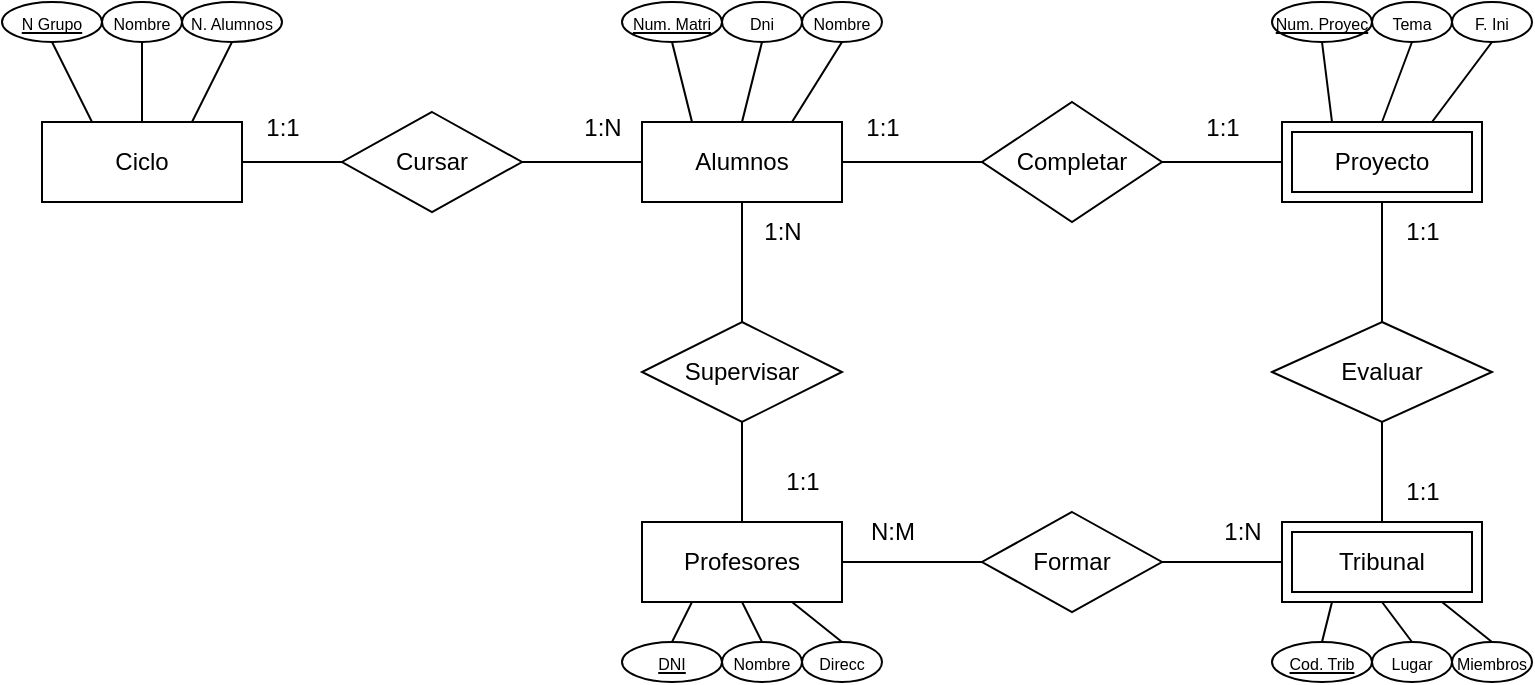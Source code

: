 <mxfile version="24.7.8">
  <diagram id="R2lEEEUBdFMjLlhIrx00" name="Page-1">
    <mxGraphModel dx="1035" dy="626" grid="1" gridSize="10" guides="1" tooltips="1" connect="1" arrows="1" fold="1" page="1" pageScale="1" pageWidth="850" pageHeight="1100" math="0" shadow="0" extFonts="Permanent Marker^https://fonts.googleapis.com/css?family=Permanent+Marker">
      <root>
        <mxCell id="0" />
        <mxCell id="1" parent="0" />
        <mxCell id="EoM2yVk25Wv87Vjmri1m-1" value="Alumnos" style="whiteSpace=wrap;html=1;align=center;" vertex="1" parent="1">
          <mxGeometry x="340" y="200" width="100" height="40" as="geometry" />
        </mxCell>
        <mxCell id="EoM2yVk25Wv87Vjmri1m-3" value="Ciclo" style="whiteSpace=wrap;html=1;align=center;" vertex="1" parent="1">
          <mxGeometry x="40" y="200" width="100" height="40" as="geometry" />
        </mxCell>
        <mxCell id="EoM2yVk25Wv87Vjmri1m-4" value="Profesores" style="whiteSpace=wrap;html=1;align=center;" vertex="1" parent="1">
          <mxGeometry x="340" y="400" width="100" height="40" as="geometry" />
        </mxCell>
        <mxCell id="EoM2yVk25Wv87Vjmri1m-6" value="Cursar" style="shape=rhombus;perimeter=rhombusPerimeter;whiteSpace=wrap;html=1;align=center;" vertex="1" parent="1">
          <mxGeometry x="190" y="195" width="90" height="50" as="geometry" />
        </mxCell>
        <mxCell id="EoM2yVk25Wv87Vjmri1m-7" value="Completar" style="shape=rhombus;perimeter=rhombusPerimeter;whiteSpace=wrap;html=1;align=center;" vertex="1" parent="1">
          <mxGeometry x="510" y="190" width="90" height="60" as="geometry" />
        </mxCell>
        <mxCell id="EoM2yVk25Wv87Vjmri1m-8" value="Supervisar" style="shape=rhombus;perimeter=rhombusPerimeter;whiteSpace=wrap;html=1;align=center;" vertex="1" parent="1">
          <mxGeometry x="340" y="300" width="100" height="50" as="geometry" />
        </mxCell>
        <mxCell id="EoM2yVk25Wv87Vjmri1m-9" value="Formar" style="shape=rhombus;perimeter=rhombusPerimeter;whiteSpace=wrap;html=1;align=center;" vertex="1" parent="1">
          <mxGeometry x="510" y="395" width="90" height="50" as="geometry" />
        </mxCell>
        <mxCell id="EoM2yVk25Wv87Vjmri1m-10" value="" style="endArrow=none;html=1;rounded=0;exitX=1;exitY=0.5;exitDx=0;exitDy=0;entryX=0;entryY=0.5;entryDx=0;entryDy=0;" edge="1" parent="1" source="EoM2yVk25Wv87Vjmri1m-7" target="EoM2yVk25Wv87Vjmri1m-36">
          <mxGeometry relative="1" as="geometry">
            <mxPoint x="370" y="260" as="sourcePoint" />
            <mxPoint x="650" y="220" as="targetPoint" />
          </mxGeometry>
        </mxCell>
        <mxCell id="EoM2yVk25Wv87Vjmri1m-11" value="" style="endArrow=none;html=1;rounded=0;exitX=1;exitY=0.5;exitDx=0;exitDy=0;entryX=0;entryY=0.5;entryDx=0;entryDy=0;" edge="1" parent="1" source="EoM2yVk25Wv87Vjmri1m-1" target="EoM2yVk25Wv87Vjmri1m-7">
          <mxGeometry relative="1" as="geometry">
            <mxPoint x="370" y="260" as="sourcePoint" />
            <mxPoint x="530" y="260" as="targetPoint" />
          </mxGeometry>
        </mxCell>
        <mxCell id="EoM2yVk25Wv87Vjmri1m-12" value="" style="endArrow=none;html=1;rounded=0;exitX=1;exitY=0.5;exitDx=0;exitDy=0;entryX=0;entryY=0.5;entryDx=0;entryDy=0;" edge="1" parent="1" source="EoM2yVk25Wv87Vjmri1m-6" target="EoM2yVk25Wv87Vjmri1m-1">
          <mxGeometry relative="1" as="geometry">
            <mxPoint x="370" y="260" as="sourcePoint" />
            <mxPoint x="530" y="260" as="targetPoint" />
          </mxGeometry>
        </mxCell>
        <mxCell id="EoM2yVk25Wv87Vjmri1m-13" value="" style="endArrow=none;html=1;rounded=0;exitX=1;exitY=0.5;exitDx=0;exitDy=0;entryX=0;entryY=0.5;entryDx=0;entryDy=0;" edge="1" parent="1" source="EoM2yVk25Wv87Vjmri1m-3" target="EoM2yVk25Wv87Vjmri1m-6">
          <mxGeometry relative="1" as="geometry">
            <mxPoint x="370" y="260" as="sourcePoint" />
            <mxPoint x="530" y="260" as="targetPoint" />
          </mxGeometry>
        </mxCell>
        <mxCell id="EoM2yVk25Wv87Vjmri1m-14" value="" style="endArrow=none;html=1;rounded=0;entryX=0;entryY=0.5;entryDx=0;entryDy=0;exitX=1;exitY=0.5;exitDx=0;exitDy=0;" edge="1" parent="1" source="EoM2yVk25Wv87Vjmri1m-9" target="EoM2yVk25Wv87Vjmri1m-37">
          <mxGeometry relative="1" as="geometry">
            <mxPoint x="93" y="400" as="sourcePoint" />
            <mxPoint x="660" y="420" as="targetPoint" />
          </mxGeometry>
        </mxCell>
        <mxCell id="EoM2yVk25Wv87Vjmri1m-15" value="" style="endArrow=none;html=1;rounded=0;entryX=1;entryY=0.5;entryDx=0;entryDy=0;exitX=0;exitY=0.5;exitDx=0;exitDy=0;" edge="1" parent="1" source="EoM2yVk25Wv87Vjmri1m-9" target="EoM2yVk25Wv87Vjmri1m-4">
          <mxGeometry relative="1" as="geometry">
            <mxPoint x="330" y="420" as="sourcePoint" />
            <mxPoint x="290" y="420" as="targetPoint" />
          </mxGeometry>
        </mxCell>
        <mxCell id="EoM2yVk25Wv87Vjmri1m-16" value="" style="endArrow=none;html=1;rounded=0;entryX=0.5;entryY=1;entryDx=0;entryDy=0;exitX=0.5;exitY=0;exitDx=0;exitDy=0;" edge="1" parent="1" source="EoM2yVk25Wv87Vjmri1m-4" target="EoM2yVk25Wv87Vjmri1m-8">
          <mxGeometry relative="1" as="geometry">
            <mxPoint x="370" y="260" as="sourcePoint" />
            <mxPoint x="530" y="260" as="targetPoint" />
          </mxGeometry>
        </mxCell>
        <mxCell id="EoM2yVk25Wv87Vjmri1m-17" value="" style="endArrow=none;html=1;rounded=0;exitX=0.5;exitY=1;exitDx=0;exitDy=0;entryX=0.5;entryY=0;entryDx=0;entryDy=0;" edge="1" parent="1" source="EoM2yVk25Wv87Vjmri1m-1" target="EoM2yVk25Wv87Vjmri1m-8">
          <mxGeometry relative="1" as="geometry">
            <mxPoint x="370" y="260" as="sourcePoint" />
            <mxPoint x="530" y="260" as="targetPoint" />
          </mxGeometry>
        </mxCell>
        <mxCell id="EoM2yVk25Wv87Vjmri1m-18" value="1:1" style="text;html=1;align=center;verticalAlign=middle;resizable=0;points=[];autosize=1;strokeColor=none;fillColor=none;" vertex="1" parent="1">
          <mxGeometry x="440" y="188" width="40" height="30" as="geometry" />
        </mxCell>
        <mxCell id="EoM2yVk25Wv87Vjmri1m-19" value="1:1" style="text;html=1;align=center;verticalAlign=middle;resizable=0;points=[];autosize=1;strokeColor=none;fillColor=none;" vertex="1" parent="1">
          <mxGeometry x="610" y="188" width="40" height="30" as="geometry" />
        </mxCell>
        <mxCell id="EoM2yVk25Wv87Vjmri1m-20" value="1:1" style="text;html=1;align=center;verticalAlign=middle;resizable=0;points=[];autosize=1;strokeColor=none;fillColor=none;" vertex="1" parent="1">
          <mxGeometry x="400" y="365" width="40" height="30" as="geometry" />
        </mxCell>
        <mxCell id="EoM2yVk25Wv87Vjmri1m-21" value="1:1" style="text;html=1;align=center;verticalAlign=middle;resizable=0;points=[];autosize=1;strokeColor=none;fillColor=none;" vertex="1" parent="1">
          <mxGeometry x="140" y="188" width="40" height="30" as="geometry" />
        </mxCell>
        <mxCell id="EoM2yVk25Wv87Vjmri1m-22" value="1:N" style="text;html=1;align=center;verticalAlign=middle;resizable=0;points=[];autosize=1;strokeColor=none;fillColor=none;" vertex="1" parent="1">
          <mxGeometry x="300" y="188" width="40" height="30" as="geometry" />
        </mxCell>
        <mxCell id="EoM2yVk25Wv87Vjmri1m-23" value="1:N" style="text;html=1;align=center;verticalAlign=middle;resizable=0;points=[];autosize=1;strokeColor=none;fillColor=none;" vertex="1" parent="1">
          <mxGeometry x="390" y="240" width="40" height="30" as="geometry" />
        </mxCell>
        <mxCell id="EoM2yVk25Wv87Vjmri1m-24" value="1:N" style="text;html=1;align=center;verticalAlign=middle;resizable=0;points=[];autosize=1;strokeColor=none;fillColor=none;" vertex="1" parent="1">
          <mxGeometry x="620" y="390" width="40" height="30" as="geometry" />
        </mxCell>
        <mxCell id="EoM2yVk25Wv87Vjmri1m-25" value="N:M" style="text;html=1;align=center;verticalAlign=middle;resizable=0;points=[];autosize=1;strokeColor=none;fillColor=none;" vertex="1" parent="1">
          <mxGeometry x="440" y="390" width="50" height="30" as="geometry" />
        </mxCell>
        <mxCell id="EoM2yVk25Wv87Vjmri1m-26" value="&lt;font style=&quot;font-size: 8px;&quot;&gt;Num. Matri&lt;/font&gt;" style="ellipse;whiteSpace=wrap;html=1;align=center;fontStyle=4;" vertex="1" parent="1">
          <mxGeometry x="330" y="140" width="50" height="20" as="geometry" />
        </mxCell>
        <mxCell id="EoM2yVk25Wv87Vjmri1m-29" value="&lt;font style=&quot;font-size: 8px;&quot;&gt;DNI&lt;/font&gt;" style="ellipse;whiteSpace=wrap;html=1;align=center;fontStyle=4;" vertex="1" parent="1">
          <mxGeometry x="330" y="460" width="50" height="20" as="geometry" />
        </mxCell>
        <mxCell id="EoM2yVk25Wv87Vjmri1m-30" value="Evaluar" style="shape=rhombus;perimeter=rhombusPerimeter;whiteSpace=wrap;html=1;align=center;" vertex="1" parent="1">
          <mxGeometry x="655" y="300" width="110" height="50" as="geometry" />
        </mxCell>
        <mxCell id="EoM2yVk25Wv87Vjmri1m-31" value="" style="endArrow=none;html=1;rounded=0;entryX=0.5;entryY=1;entryDx=0;entryDy=0;exitX=0.5;exitY=0;exitDx=0;exitDy=0;" edge="1" parent="1" source="EoM2yVk25Wv87Vjmri1m-37" target="EoM2yVk25Wv87Vjmri1m-30">
          <mxGeometry relative="1" as="geometry">
            <mxPoint x="710" y="400" as="sourcePoint" />
            <mxPoint x="530" y="280" as="targetPoint" />
          </mxGeometry>
        </mxCell>
        <mxCell id="EoM2yVk25Wv87Vjmri1m-32" value="" style="endArrow=none;html=1;rounded=0;entryX=0.5;entryY=1;entryDx=0;entryDy=0;exitX=0.5;exitY=0;exitDx=0;exitDy=0;" edge="1" parent="1" source="EoM2yVk25Wv87Vjmri1m-30" target="EoM2yVk25Wv87Vjmri1m-36">
          <mxGeometry relative="1" as="geometry">
            <mxPoint x="370" y="280" as="sourcePoint" />
            <mxPoint x="710" y="250" as="targetPoint" />
          </mxGeometry>
        </mxCell>
        <mxCell id="EoM2yVk25Wv87Vjmri1m-33" value="1:1" style="text;html=1;align=center;verticalAlign=middle;resizable=0;points=[];autosize=1;strokeColor=none;fillColor=none;" vertex="1" parent="1">
          <mxGeometry x="710" y="240" width="40" height="30" as="geometry" />
        </mxCell>
        <mxCell id="EoM2yVk25Wv87Vjmri1m-34" value="1:1" style="text;html=1;align=center;verticalAlign=middle;resizable=0;points=[];autosize=1;strokeColor=none;fillColor=none;" vertex="1" parent="1">
          <mxGeometry x="710" y="370" width="40" height="30" as="geometry" />
        </mxCell>
        <mxCell id="EoM2yVk25Wv87Vjmri1m-35" value="&lt;span style=&quot;font-size: 8px;&quot;&gt;N Grupo&lt;/span&gt;" style="ellipse;whiteSpace=wrap;html=1;align=center;fontStyle=4;" vertex="1" parent="1">
          <mxGeometry x="20" y="140" width="50" height="20" as="geometry" />
        </mxCell>
        <mxCell id="EoM2yVk25Wv87Vjmri1m-36" value="Proyecto" style="shape=ext;margin=3;double=1;whiteSpace=wrap;html=1;align=center;" vertex="1" parent="1">
          <mxGeometry x="660" y="200" width="100" height="40" as="geometry" />
        </mxCell>
        <mxCell id="EoM2yVk25Wv87Vjmri1m-37" value="Tribunal" style="shape=ext;margin=3;double=1;whiteSpace=wrap;html=1;align=center;" vertex="1" parent="1">
          <mxGeometry x="660" y="400" width="100" height="40" as="geometry" />
        </mxCell>
        <mxCell id="EoM2yVk25Wv87Vjmri1m-38" value="&lt;font style=&quot;font-size: 8px;&quot;&gt;Num. Proyec&lt;/font&gt;" style="ellipse;whiteSpace=wrap;html=1;align=center;fontStyle=4;" vertex="1" parent="1">
          <mxGeometry x="655" y="140" width="50" height="20" as="geometry" />
        </mxCell>
        <mxCell id="EoM2yVk25Wv87Vjmri1m-40" value="&lt;font style=&quot;font-size: 8px;&quot;&gt;Cod. Trib&lt;/font&gt;" style="ellipse;whiteSpace=wrap;html=1;align=center;fontStyle=4;" vertex="1" parent="1">
          <mxGeometry x="655" y="460" width="50" height="20" as="geometry" />
        </mxCell>
        <mxCell id="EoM2yVk25Wv87Vjmri1m-41" value="&lt;font style=&quot;font-size: 8px;&quot;&gt;Dni&lt;/font&gt;" style="ellipse;whiteSpace=wrap;html=1;align=center;" vertex="1" parent="1">
          <mxGeometry x="380" y="140" width="40" height="20" as="geometry" />
        </mxCell>
        <mxCell id="EoM2yVk25Wv87Vjmri1m-42" value="&lt;font style=&quot;font-size: 8px;&quot;&gt;Nombre&lt;/font&gt;" style="ellipse;whiteSpace=wrap;html=1;align=center;" vertex="1" parent="1">
          <mxGeometry x="420" y="140" width="40" height="20" as="geometry" />
        </mxCell>
        <mxCell id="EoM2yVk25Wv87Vjmri1m-43" value="&lt;font style=&quot;font-size: 8px;&quot;&gt;Tema&lt;/font&gt;" style="ellipse;whiteSpace=wrap;html=1;align=center;" vertex="1" parent="1">
          <mxGeometry x="705" y="140" width="40" height="20" as="geometry" />
        </mxCell>
        <mxCell id="EoM2yVk25Wv87Vjmri1m-44" value="&lt;font style=&quot;font-size: 8px;&quot;&gt;F. Ini&lt;/font&gt;" style="ellipse;whiteSpace=wrap;html=1;align=center;" vertex="1" parent="1">
          <mxGeometry x="745" y="140" width="40" height="20" as="geometry" />
        </mxCell>
        <mxCell id="EoM2yVk25Wv87Vjmri1m-45" value="&lt;font style=&quot;font-size: 8px;&quot;&gt;Nombre&lt;/font&gt;" style="ellipse;whiteSpace=wrap;html=1;align=center;" vertex="1" parent="1">
          <mxGeometry x="380" y="460" width="40" height="20" as="geometry" />
        </mxCell>
        <mxCell id="EoM2yVk25Wv87Vjmri1m-46" value="&lt;font style=&quot;font-size: 8px;&quot;&gt;Direcc&lt;/font&gt;" style="ellipse;whiteSpace=wrap;html=1;align=center;" vertex="1" parent="1">
          <mxGeometry x="420" y="460" width="40" height="20" as="geometry" />
        </mxCell>
        <mxCell id="EoM2yVk25Wv87Vjmri1m-47" value="&lt;font style=&quot;font-size: 8px;&quot;&gt;Lugar&lt;/font&gt;" style="ellipse;whiteSpace=wrap;html=1;align=center;" vertex="1" parent="1">
          <mxGeometry x="705" y="460" width="40" height="20" as="geometry" />
        </mxCell>
        <mxCell id="EoM2yVk25Wv87Vjmri1m-48" value="&lt;font style=&quot;font-size: 8px;&quot;&gt;Miembros&lt;/font&gt;" style="ellipse;whiteSpace=wrap;html=1;align=center;" vertex="1" parent="1">
          <mxGeometry x="745" y="460" width="40" height="20" as="geometry" />
        </mxCell>
        <mxCell id="EoM2yVk25Wv87Vjmri1m-49" value="&lt;span style=&quot;font-size: 8px;&quot;&gt;Nombre&lt;/span&gt;" style="ellipse;whiteSpace=wrap;html=1;align=center;" vertex="1" parent="1">
          <mxGeometry x="70" y="140" width="40" height="20" as="geometry" />
        </mxCell>
        <mxCell id="EoM2yVk25Wv87Vjmri1m-50" value="&lt;font style=&quot;font-size: 8px;&quot;&gt;N. Alumnos&lt;/font&gt;" style="ellipse;whiteSpace=wrap;html=1;align=center;" vertex="1" parent="1">
          <mxGeometry x="110" y="140" width="50" height="20" as="geometry" />
        </mxCell>
        <mxCell id="EoM2yVk25Wv87Vjmri1m-51" value="" style="endArrow=none;html=1;rounded=0;exitX=0.5;exitY=0;exitDx=0;exitDy=0;entryX=0.75;entryY=1;entryDx=0;entryDy=0;" edge="1" parent="1" source="EoM2yVk25Wv87Vjmri1m-46" target="EoM2yVk25Wv87Vjmri1m-4">
          <mxGeometry relative="1" as="geometry">
            <mxPoint x="370" y="290" as="sourcePoint" />
            <mxPoint x="530" y="290" as="targetPoint" />
          </mxGeometry>
        </mxCell>
        <mxCell id="EoM2yVk25Wv87Vjmri1m-52" value="" style="endArrow=none;html=1;rounded=0;exitX=0.5;exitY=0;exitDx=0;exitDy=0;entryX=0.5;entryY=1;entryDx=0;entryDy=0;" edge="1" parent="1" source="EoM2yVk25Wv87Vjmri1m-45" target="EoM2yVk25Wv87Vjmri1m-4">
          <mxGeometry relative="1" as="geometry">
            <mxPoint x="370" y="290" as="sourcePoint" />
            <mxPoint x="530" y="290" as="targetPoint" />
          </mxGeometry>
        </mxCell>
        <mxCell id="EoM2yVk25Wv87Vjmri1m-53" value="" style="endArrow=none;html=1;rounded=0;exitX=0.5;exitY=0;exitDx=0;exitDy=0;entryX=0.25;entryY=1;entryDx=0;entryDy=0;" edge="1" parent="1" source="EoM2yVk25Wv87Vjmri1m-29" target="EoM2yVk25Wv87Vjmri1m-4">
          <mxGeometry relative="1" as="geometry">
            <mxPoint x="370" y="290" as="sourcePoint" />
            <mxPoint x="530" y="290" as="targetPoint" />
          </mxGeometry>
        </mxCell>
        <mxCell id="EoM2yVk25Wv87Vjmri1m-54" value="" style="endArrow=none;html=1;rounded=0;exitX=0.5;exitY=0;exitDx=0;exitDy=0;" edge="1" parent="1" source="EoM2yVk25Wv87Vjmri1m-48">
          <mxGeometry relative="1" as="geometry">
            <mxPoint x="370" y="290" as="sourcePoint" />
            <mxPoint x="740" y="440" as="targetPoint" />
          </mxGeometry>
        </mxCell>
        <mxCell id="EoM2yVk25Wv87Vjmri1m-55" value="" style="endArrow=none;html=1;rounded=0;exitX=0.5;exitY=0;exitDx=0;exitDy=0;entryX=0.5;entryY=1;entryDx=0;entryDy=0;" edge="1" parent="1" source="EoM2yVk25Wv87Vjmri1m-47" target="EoM2yVk25Wv87Vjmri1m-37">
          <mxGeometry relative="1" as="geometry">
            <mxPoint x="370" y="290" as="sourcePoint" />
            <mxPoint x="530" y="290" as="targetPoint" />
          </mxGeometry>
        </mxCell>
        <mxCell id="EoM2yVk25Wv87Vjmri1m-56" value="" style="endArrow=none;html=1;rounded=0;exitX=0.5;exitY=0;exitDx=0;exitDy=0;entryX=0.25;entryY=1;entryDx=0;entryDy=0;" edge="1" parent="1" source="EoM2yVk25Wv87Vjmri1m-40" target="EoM2yVk25Wv87Vjmri1m-37">
          <mxGeometry relative="1" as="geometry">
            <mxPoint x="370" y="290" as="sourcePoint" />
            <mxPoint x="530" y="290" as="targetPoint" />
          </mxGeometry>
        </mxCell>
        <mxCell id="EoM2yVk25Wv87Vjmri1m-57" value="" style="endArrow=none;html=1;rounded=0;exitX=0.5;exitY=1;exitDx=0;exitDy=0;entryX=0.75;entryY=0;entryDx=0;entryDy=0;" edge="1" parent="1" source="EoM2yVk25Wv87Vjmri1m-44" target="EoM2yVk25Wv87Vjmri1m-36">
          <mxGeometry relative="1" as="geometry">
            <mxPoint x="370" y="290" as="sourcePoint" />
            <mxPoint x="530" y="290" as="targetPoint" />
          </mxGeometry>
        </mxCell>
        <mxCell id="EoM2yVk25Wv87Vjmri1m-58" value="" style="endArrow=none;html=1;rounded=0;exitX=0.5;exitY=1;exitDx=0;exitDy=0;entryX=0.5;entryY=0;entryDx=0;entryDy=0;" edge="1" parent="1" source="EoM2yVk25Wv87Vjmri1m-43" target="EoM2yVk25Wv87Vjmri1m-36">
          <mxGeometry relative="1" as="geometry">
            <mxPoint x="370" y="290" as="sourcePoint" />
            <mxPoint x="530" y="290" as="targetPoint" />
          </mxGeometry>
        </mxCell>
        <mxCell id="EoM2yVk25Wv87Vjmri1m-59" value="" style="endArrow=none;html=1;rounded=0;exitX=0.5;exitY=1;exitDx=0;exitDy=0;entryX=0.25;entryY=0;entryDx=0;entryDy=0;" edge="1" parent="1" source="EoM2yVk25Wv87Vjmri1m-38" target="EoM2yVk25Wv87Vjmri1m-36">
          <mxGeometry relative="1" as="geometry">
            <mxPoint x="370" y="290" as="sourcePoint" />
            <mxPoint x="530" y="290" as="targetPoint" />
          </mxGeometry>
        </mxCell>
        <mxCell id="EoM2yVk25Wv87Vjmri1m-60" value="" style="endArrow=none;html=1;rounded=0;exitX=0.5;exitY=1;exitDx=0;exitDy=0;entryX=0.75;entryY=0;entryDx=0;entryDy=0;" edge="1" parent="1" source="EoM2yVk25Wv87Vjmri1m-42" target="EoM2yVk25Wv87Vjmri1m-1">
          <mxGeometry relative="1" as="geometry">
            <mxPoint x="370" y="290" as="sourcePoint" />
            <mxPoint x="530" y="290" as="targetPoint" />
          </mxGeometry>
        </mxCell>
        <mxCell id="EoM2yVk25Wv87Vjmri1m-61" value="" style="endArrow=none;html=1;rounded=0;exitX=0.5;exitY=1;exitDx=0;exitDy=0;entryX=0.5;entryY=0;entryDx=0;entryDy=0;" edge="1" parent="1" source="EoM2yVk25Wv87Vjmri1m-41" target="EoM2yVk25Wv87Vjmri1m-1">
          <mxGeometry relative="1" as="geometry">
            <mxPoint x="370" y="290" as="sourcePoint" />
            <mxPoint x="530" y="290" as="targetPoint" />
          </mxGeometry>
        </mxCell>
        <mxCell id="EoM2yVk25Wv87Vjmri1m-62" value="" style="endArrow=none;html=1;rounded=0;exitX=0.5;exitY=1;exitDx=0;exitDy=0;entryX=0.25;entryY=0;entryDx=0;entryDy=0;" edge="1" parent="1" source="EoM2yVk25Wv87Vjmri1m-26" target="EoM2yVk25Wv87Vjmri1m-1">
          <mxGeometry relative="1" as="geometry">
            <mxPoint x="370" y="290" as="sourcePoint" />
            <mxPoint x="530" y="290" as="targetPoint" />
          </mxGeometry>
        </mxCell>
        <mxCell id="EoM2yVk25Wv87Vjmri1m-63" value="" style="endArrow=none;html=1;rounded=0;exitX=0.5;exitY=1;exitDx=0;exitDy=0;entryX=0.75;entryY=0;entryDx=0;entryDy=0;" edge="1" parent="1" source="EoM2yVk25Wv87Vjmri1m-50" target="EoM2yVk25Wv87Vjmri1m-3">
          <mxGeometry relative="1" as="geometry">
            <mxPoint x="370" y="290" as="sourcePoint" />
            <mxPoint x="530" y="290" as="targetPoint" />
          </mxGeometry>
        </mxCell>
        <mxCell id="EoM2yVk25Wv87Vjmri1m-64" value="" style="endArrow=none;html=1;rounded=0;exitX=0.5;exitY=1;exitDx=0;exitDy=0;entryX=0.5;entryY=0;entryDx=0;entryDy=0;" edge="1" parent="1" source="EoM2yVk25Wv87Vjmri1m-49" target="EoM2yVk25Wv87Vjmri1m-3">
          <mxGeometry relative="1" as="geometry">
            <mxPoint x="370" y="290" as="sourcePoint" />
            <mxPoint x="530" y="290" as="targetPoint" />
          </mxGeometry>
        </mxCell>
        <mxCell id="EoM2yVk25Wv87Vjmri1m-65" value="" style="endArrow=none;html=1;rounded=0;exitX=0.5;exitY=1;exitDx=0;exitDy=0;entryX=0.25;entryY=0;entryDx=0;entryDy=0;" edge="1" parent="1" source="EoM2yVk25Wv87Vjmri1m-35" target="EoM2yVk25Wv87Vjmri1m-3">
          <mxGeometry relative="1" as="geometry">
            <mxPoint x="370" y="290" as="sourcePoint" />
            <mxPoint x="530" y="290" as="targetPoint" />
          </mxGeometry>
        </mxCell>
      </root>
    </mxGraphModel>
  </diagram>
</mxfile>
